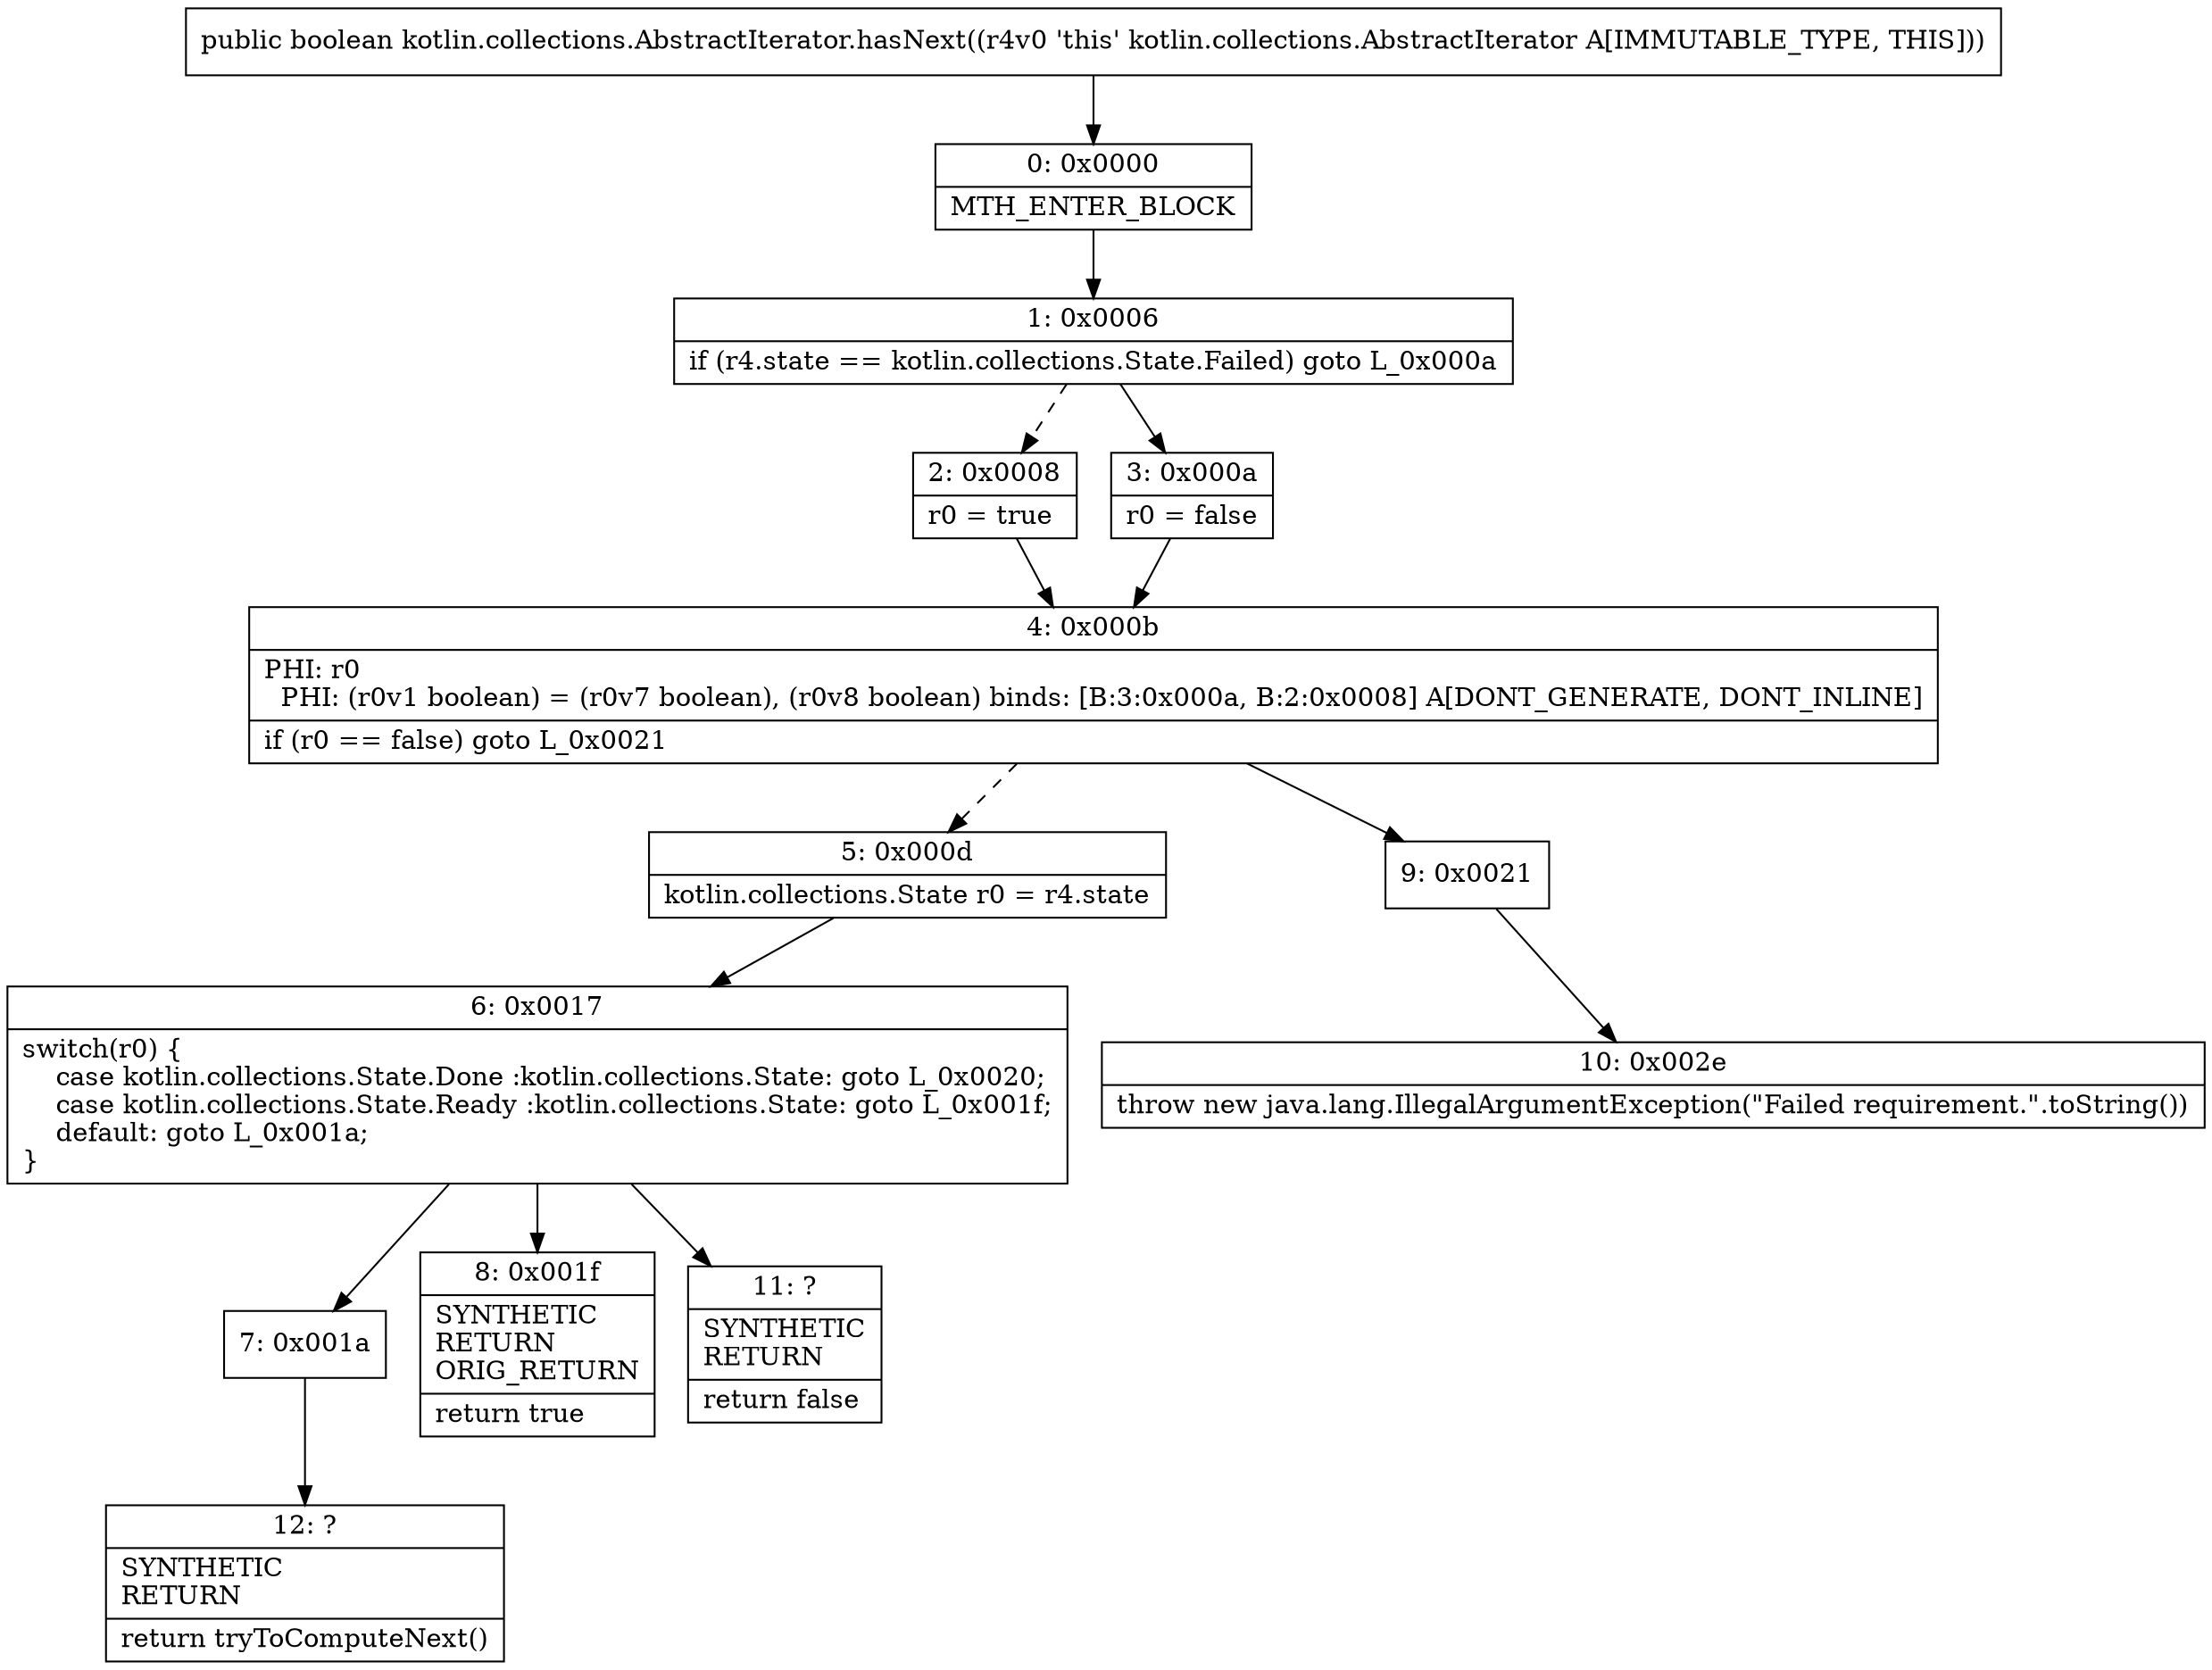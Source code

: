 digraph "CFG forkotlin.collections.AbstractIterator.hasNext()Z" {
Node_0 [shape=record,label="{0\:\ 0x0000|MTH_ENTER_BLOCK\l}"];
Node_1 [shape=record,label="{1\:\ 0x0006|if (r4.state == kotlin.collections.State.Failed) goto L_0x000a\l}"];
Node_2 [shape=record,label="{2\:\ 0x0008|r0 = true\l}"];
Node_3 [shape=record,label="{3\:\ 0x000a|r0 = false\l}"];
Node_4 [shape=record,label="{4\:\ 0x000b|PHI: r0 \l  PHI: (r0v1 boolean) = (r0v7 boolean), (r0v8 boolean) binds: [B:3:0x000a, B:2:0x0008] A[DONT_GENERATE, DONT_INLINE]\l|if (r0 == false) goto L_0x0021\l}"];
Node_5 [shape=record,label="{5\:\ 0x000d|kotlin.collections.State r0 = r4.state\l}"];
Node_6 [shape=record,label="{6\:\ 0x0017|switch(r0) \{\l    case kotlin.collections.State.Done :kotlin.collections.State: goto L_0x0020;\l    case kotlin.collections.State.Ready :kotlin.collections.State: goto L_0x001f;\l    default: goto L_0x001a;\l\}\l}"];
Node_7 [shape=record,label="{7\:\ 0x001a}"];
Node_8 [shape=record,label="{8\:\ 0x001f|SYNTHETIC\lRETURN\lORIG_RETURN\l|return true\l}"];
Node_9 [shape=record,label="{9\:\ 0x0021}"];
Node_10 [shape=record,label="{10\:\ 0x002e|throw new java.lang.IllegalArgumentException(\"Failed requirement.\".toString())\l}"];
Node_11 [shape=record,label="{11\:\ ?|SYNTHETIC\lRETURN\l|return false\l}"];
Node_12 [shape=record,label="{12\:\ ?|SYNTHETIC\lRETURN\l|return tryToComputeNext()\l}"];
MethodNode[shape=record,label="{public boolean kotlin.collections.AbstractIterator.hasNext((r4v0 'this' kotlin.collections.AbstractIterator A[IMMUTABLE_TYPE, THIS])) }"];
MethodNode -> Node_0;
Node_0 -> Node_1;
Node_1 -> Node_2[style=dashed];
Node_1 -> Node_3;
Node_2 -> Node_4;
Node_3 -> Node_4;
Node_4 -> Node_5[style=dashed];
Node_4 -> Node_9;
Node_5 -> Node_6;
Node_6 -> Node_7;
Node_6 -> Node_8;
Node_6 -> Node_11;
Node_7 -> Node_12;
Node_9 -> Node_10;
}


